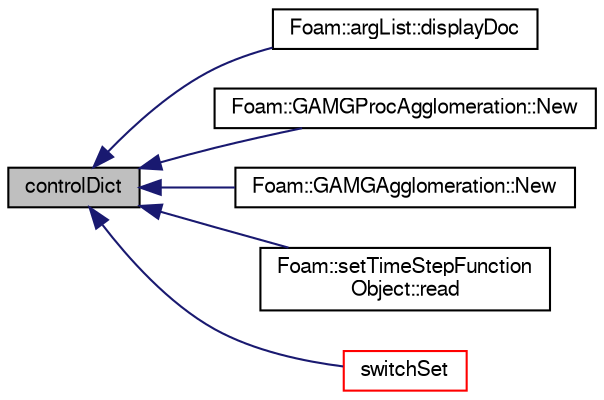 digraph "controlDict"
{
  bgcolor="transparent";
  edge [fontname="FreeSans",fontsize="10",labelfontname="FreeSans",labelfontsize="10"];
  node [fontname="FreeSans",fontsize="10",shape=record];
  rankdir="LR";
  Node1 [label="controlDict",height=0.2,width=0.4,color="black", fillcolor="grey75", style="filled" fontcolor="black"];
  Node1 -> Node2 [dir="back",color="midnightblue",fontsize="10",style="solid",fontname="FreeSans"];
  Node2 [label="Foam::argList::displayDoc",height=0.2,width=0.4,color="black",URL="$a00060.html#a5e97703e7a4558fc3db953c46175f1d2",tooltip="Display documentation in browser. "];
  Node1 -> Node3 [dir="back",color="midnightblue",fontsize="10",style="solid",fontname="FreeSans"];
  Node3 [label="Foam::GAMGProcAgglomeration::New",height=0.2,width=0.4,color="black",URL="$a00875.html#a49d2797884f482496610d8dd539c17d0",tooltip="Return the selected agglomerator. "];
  Node1 -> Node4 [dir="back",color="midnightblue",fontsize="10",style="solid",fontname="FreeSans"];
  Node4 [label="Foam::GAMGAgglomeration::New",height=0.2,width=0.4,color="black",URL="$a00871.html#ae1d3afdaf94f87d53b935248e05f0782",tooltip="Return the selected geometric agglomerator. "];
  Node1 -> Node5 [dir="back",color="midnightblue",fontsize="10",style="solid",fontname="FreeSans"];
  Node5 [label="Foam::setTimeStepFunction\lObject::read",height=0.2,width=0.4,color="black",URL="$a02213.html#afac0600fef97b05534a595ce00b272ed",tooltip="Read and set the function object if its data have changed. "];
  Node1 -> Node6 [dir="back",color="midnightblue",fontsize="10",style="solid",fontname="FreeSans"];
  Node6 [label="switchSet",height=0.2,width=0.4,color="red",URL="$a10256.html#a02428a7a9aa138cfe5550361a4f1de83",tooltip="Internal function to lookup a sub-dictionary from controlDict. "];
}
